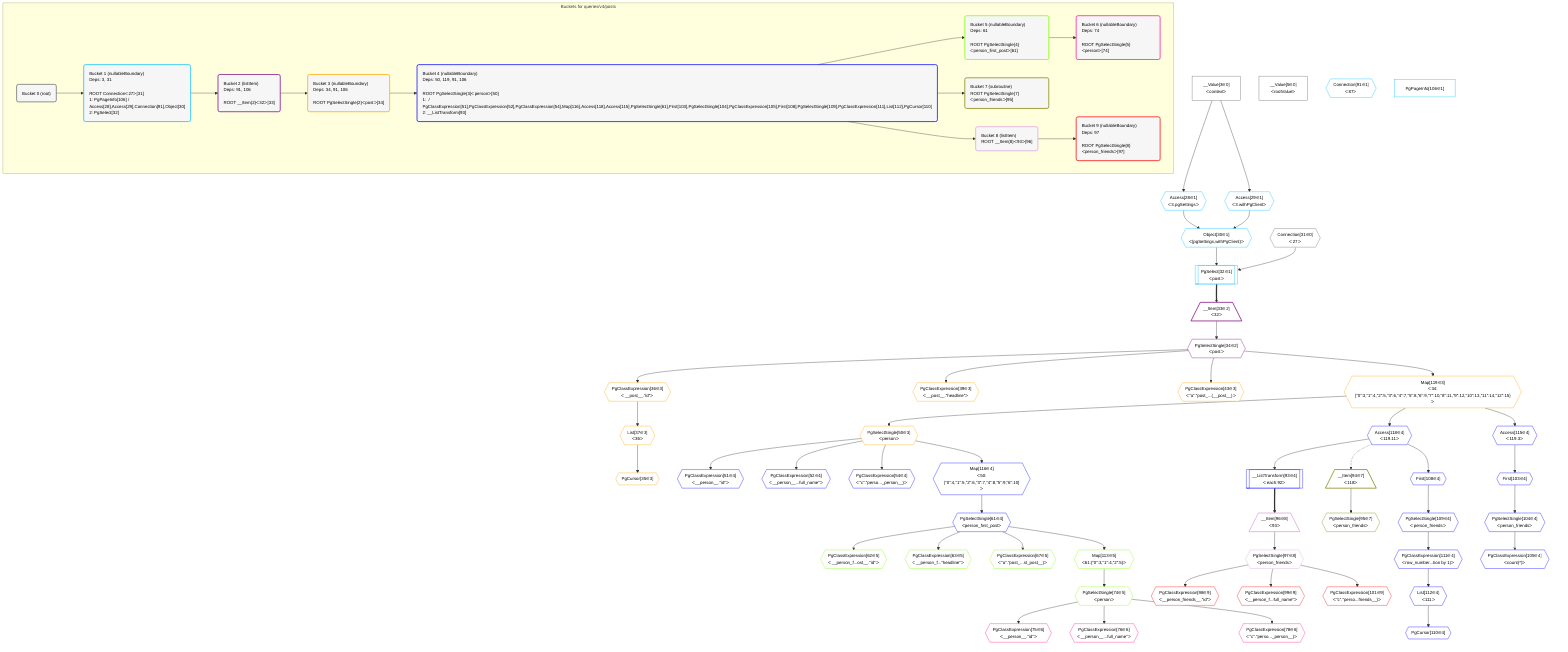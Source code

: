 %%{init: {'themeVariables': { 'fontSize': '12px'}}}%%
graph TD
    classDef path fill:#eee,stroke:#000,color:#000
    classDef plan fill:#fff,stroke-width:1px,color:#000
    classDef itemplan fill:#fff,stroke-width:2px,color:#000
    classDef unbatchedplan fill:#dff,stroke-width:1px,color:#000
    classDef sideeffectplan fill:#fcc,stroke-width:2px,color:#000
    classDef bucket fill:#f6f6f6,color:#000,stroke-width:2px,text-align:left


    %% define steps
    __Value3["__Value[3∈0]<br />ᐸcontextᐳ"]:::plan
    __Value5["__Value[5∈0]<br />ᐸrootValueᐳ"]:::plan
    Access28{{"Access[28∈1]<br />ᐸ3.pgSettingsᐳ"}}:::plan
    Access29{{"Access[29∈1]<br />ᐸ3.withPgClientᐳ"}}:::plan
    Object30{{"Object[30∈1]<br />ᐸ{pgSettings,withPgClient}ᐳ"}}:::plan
    Connection31{{"Connection[31∈0]<br />ᐸ27ᐳ"}}:::plan
    PgSelect32[["PgSelect[32∈1]<br />ᐸpostᐳ"]]:::plan
    __Item33[/"__Item[33∈2]<br />ᐸ32ᐳ"\]:::itemplan
    PgSelectSingle34{{"PgSelectSingle[34∈2]<br />ᐸpostᐳ"}}:::plan
    PgClassExpression36{{"PgClassExpression[36∈3]<br />ᐸ__post__.”id”ᐳ"}}:::plan
    List37{{"List[37∈3]<br />ᐸ36ᐳ"}}:::plan
    PgCursor35{{"PgCursor[35∈3]"}}:::plan
    PgClassExpression39{{"PgClassExpression[39∈3]<br />ᐸ__post__.”headline”ᐳ"}}:::plan
    PgClassExpression43{{"PgClassExpression[43∈3]<br />ᐸ”a”.”post_...(__post__)ᐳ"}}:::plan
    Map119{{"Map[119∈3]<br />ᐸ34:{”0”:3,”1”:4,”2”:5,”3”:6,”4”:7,”5”:8,”6”:9,”7”:10,”8”:11,”9”:12,”10”:13,”11”:14,”12”:15}ᐳ"}}:::plan
    PgSelectSingle50{{"PgSelectSingle[50∈3]<br />ᐸpersonᐳ"}}:::plan
    PgClassExpression51{{"PgClassExpression[51∈4]<br />ᐸ__person__.”id”ᐳ"}}:::plan
    PgClassExpression52{{"PgClassExpression[52∈4]<br />ᐸ__person__...full_name”ᐳ"}}:::plan
    PgClassExpression54{{"PgClassExpression[54∈4]<br />ᐸ”c”.”perso..._person__)ᐳ"}}:::plan
    Map116{{"Map[116∈4]<br />ᐸ50:{”0”:4,”1”:5,”2”:6,”3”:7,”4”:8,”5”:9,”6”:10}ᐳ"}}:::plan
    PgSelectSingle61{{"PgSelectSingle[61∈4]<br />ᐸperson_first_postᐳ"}}:::plan
    PgClassExpression62{{"PgClassExpression[62∈5]<br />ᐸ__person_f...ost__.”id”ᐳ"}}:::plan
    PgClassExpression63{{"PgClassExpression[63∈5]<br />ᐸ__person_f...”headline”ᐳ"}}:::plan
    PgClassExpression67{{"PgClassExpression[67∈5]<br />ᐸ”a”.”post_...st_post__)ᐳ"}}:::plan
    Map113{{"Map[113∈5]<br />ᐸ61:{”0”:3,”1”:4,”2”:5}ᐳ"}}:::plan
    PgSelectSingle74{{"PgSelectSingle[74∈5]<br />ᐸpersonᐳ"}}:::plan
    PgClassExpression75{{"PgClassExpression[75∈6]<br />ᐸ__person__.”id”ᐳ"}}:::plan
    PgClassExpression76{{"PgClassExpression[76∈6]<br />ᐸ__person__...full_name”ᐳ"}}:::plan
    PgClassExpression78{{"PgClassExpression[78∈6]<br />ᐸ”c”.”perso..._person__)ᐳ"}}:::plan
    Connection91{{"Connection[91∈1]<br />ᐸ87ᐳ"}}:::plan
    Access118{{"Access[118∈4]<br />ᐸ119.11ᐳ"}}:::plan
    __ListTransform93[["__ListTransform[93∈4]<br />ᐸeach:92ᐳ"]]:::plan
    __Item94[/"__Item[94∈7]<br />ᐸ118ᐳ"\]:::itemplan
    PgSelectSingle95{{"PgSelectSingle[95∈7]<br />ᐸperson_friendsᐳ"}}:::plan
    __Item96[/"__Item[96∈8]<br />ᐸ93ᐳ"\]:::itemplan
    PgSelectSingle97{{"PgSelectSingle[97∈8]<br />ᐸperson_friendsᐳ"}}:::plan
    PgClassExpression98{{"PgClassExpression[98∈9]<br />ᐸ__person_friends__.”id”ᐳ"}}:::plan
    PgClassExpression99{{"PgClassExpression[99∈9]<br />ᐸ__person_f...full_name”ᐳ"}}:::plan
    PgClassExpression101{{"PgClassExpression[101∈9]<br />ᐸ”c”.”perso...friends__)ᐳ"}}:::plan
    Access115{{"Access[115∈4]<br />ᐸ119.3ᐳ"}}:::plan
    First103{{"First[103∈4]"}}:::plan
    PgSelectSingle104{{"PgSelectSingle[104∈4]<br />ᐸperson_friendsᐳ"}}:::plan
    PgClassExpression105{{"PgClassExpression[105∈4]<br />ᐸcount(*)ᐳ"}}:::plan
    PgPageInfo106["PgPageInfo[106∈1]"]:::plan
    First108{{"First[108∈4]"}}:::plan
    PgSelectSingle109{{"PgSelectSingle[109∈4]<br />ᐸperson_friendsᐳ"}}:::plan
    PgClassExpression111{{"PgClassExpression[111∈4]<br />ᐸrow_number...tion by 1)ᐳ"}}:::plan
    List112{{"List[112∈4]<br />ᐸ111ᐳ"}}:::plan
    PgCursor110{{"PgCursor[110∈4]"}}:::plan

    %% plan dependencies
    __Value3 --> Access28
    __Value3 --> Access29
    Access28 & Access29 --> Object30
    Object30 & Connection31 --> PgSelect32
    PgSelect32 ==> __Item33
    __Item33 --> PgSelectSingle34
    PgSelectSingle34 --> PgClassExpression36
    PgClassExpression36 --> List37
    List37 --> PgCursor35
    PgSelectSingle34 --> PgClassExpression39
    PgSelectSingle34 --> PgClassExpression43
    PgSelectSingle34 --> Map119
    Map119 --> PgSelectSingle50
    PgSelectSingle50 --> PgClassExpression51
    PgSelectSingle50 --> PgClassExpression52
    PgSelectSingle50 --> PgClassExpression54
    PgSelectSingle50 --> Map116
    Map116 --> PgSelectSingle61
    PgSelectSingle61 --> PgClassExpression62
    PgSelectSingle61 --> PgClassExpression63
    PgSelectSingle61 --> PgClassExpression67
    PgSelectSingle61 --> Map113
    Map113 --> PgSelectSingle74
    PgSelectSingle74 --> PgClassExpression75
    PgSelectSingle74 --> PgClassExpression76
    PgSelectSingle74 --> PgClassExpression78
    Map119 --> Access118
    Access118 --> __ListTransform93
    Access118 -.-> __Item94
    __Item94 --> PgSelectSingle95
    __ListTransform93 ==> __Item96
    __Item96 --> PgSelectSingle97
    PgSelectSingle97 --> PgClassExpression98
    PgSelectSingle97 --> PgClassExpression99
    PgSelectSingle97 --> PgClassExpression101
    Map119 --> Access115
    Access115 --> First103
    First103 --> PgSelectSingle104
    PgSelectSingle104 --> PgClassExpression105
    Access118 --> First108
    First108 --> PgSelectSingle109
    PgSelectSingle109 --> PgClassExpression111
    PgClassExpression111 --> List112
    List112 --> PgCursor110

    subgraph "Buckets for queries/v4/posts"
    Bucket0("Bucket 0 (root)"):::bucket
    classDef bucket0 stroke:#696969
    class Bucket0,__Value3,__Value5,Connection31 bucket0
    Bucket1("Bucket 1 (nullableBoundary)<br />Deps: 3, 31<br /><br />ROOT Connectionᐸ27ᐳ[31]<br />1: PgPageInfo[106] / Access[28],Access[29],Connection[91],Object[30]<br />2: PgSelect[32]"):::bucket
    classDef bucket1 stroke:#00bfff
    class Bucket1,Access28,Access29,Object30,PgSelect32,Connection91,PgPageInfo106 bucket1
    Bucket2("Bucket 2 (listItem)<br />Deps: 91, 106<br /><br />ROOT __Item{2}ᐸ32ᐳ[33]"):::bucket
    classDef bucket2 stroke:#7f007f
    class Bucket2,__Item33,PgSelectSingle34 bucket2
    Bucket3("Bucket 3 (nullableBoundary)<br />Deps: 34, 91, 106<br /><br />ROOT PgSelectSingle{2}ᐸpostᐳ[34]"):::bucket
    classDef bucket3 stroke:#ffa500
    class Bucket3,PgCursor35,PgClassExpression36,List37,PgClassExpression39,PgClassExpression43,PgSelectSingle50,Map119 bucket3
    Bucket4("Bucket 4 (nullableBoundary)<br />Deps: 50, 119, 91, 106<br /><br />ROOT PgSelectSingle{3}ᐸpersonᐳ[50]<br />1:  / PgClassExpression[51],PgClassExpression[52],PgClassExpression[54],Map[116],Access[118],Access[115],PgSelectSingle[61],First[103],PgSelectSingle[104],PgClassExpression[105],First[108],PgSelectSingle[109],PgClassExpression[111],List[112],PgCursor[110]<br />2: __ListTransform[93]"):::bucket
    classDef bucket4 stroke:#0000ff
    class Bucket4,PgClassExpression51,PgClassExpression52,PgClassExpression54,PgSelectSingle61,__ListTransform93,First103,PgSelectSingle104,PgClassExpression105,First108,PgSelectSingle109,PgCursor110,PgClassExpression111,List112,Access115,Map116,Access118 bucket4
    Bucket5("Bucket 5 (nullableBoundary)<br />Deps: 61<br /><br />ROOT PgSelectSingle{4}ᐸperson_first_postᐳ[61]"):::bucket
    classDef bucket5 stroke:#7fff00
    class Bucket5,PgClassExpression62,PgClassExpression63,PgClassExpression67,PgSelectSingle74,Map113 bucket5
    Bucket6("Bucket 6 (nullableBoundary)<br />Deps: 74<br /><br />ROOT PgSelectSingle{5}ᐸpersonᐳ[74]"):::bucket
    classDef bucket6 stroke:#ff1493
    class Bucket6,PgClassExpression75,PgClassExpression76,PgClassExpression78 bucket6
    Bucket7("Bucket 7 (subroutine)<br />ROOT PgSelectSingle{7}ᐸperson_friendsᐳ[95]"):::bucket
    classDef bucket7 stroke:#808000
    class Bucket7,__Item94,PgSelectSingle95 bucket7
    Bucket8("Bucket 8 (listItem)<br />ROOT __Item{8}ᐸ93ᐳ[96]"):::bucket
    classDef bucket8 stroke:#dda0dd
    class Bucket8,__Item96,PgSelectSingle97 bucket8
    Bucket9("Bucket 9 (nullableBoundary)<br />Deps: 97<br /><br />ROOT PgSelectSingle{8}ᐸperson_friendsᐳ[97]"):::bucket
    classDef bucket9 stroke:#ff0000
    class Bucket9,PgClassExpression98,PgClassExpression99,PgClassExpression101 bucket9
    Bucket0 --> Bucket1
    Bucket1 --> Bucket2
    Bucket2 --> Bucket3
    Bucket3 --> Bucket4
    Bucket4 --> Bucket5 & Bucket7 & Bucket8
    Bucket5 --> Bucket6
    Bucket8 --> Bucket9
    end